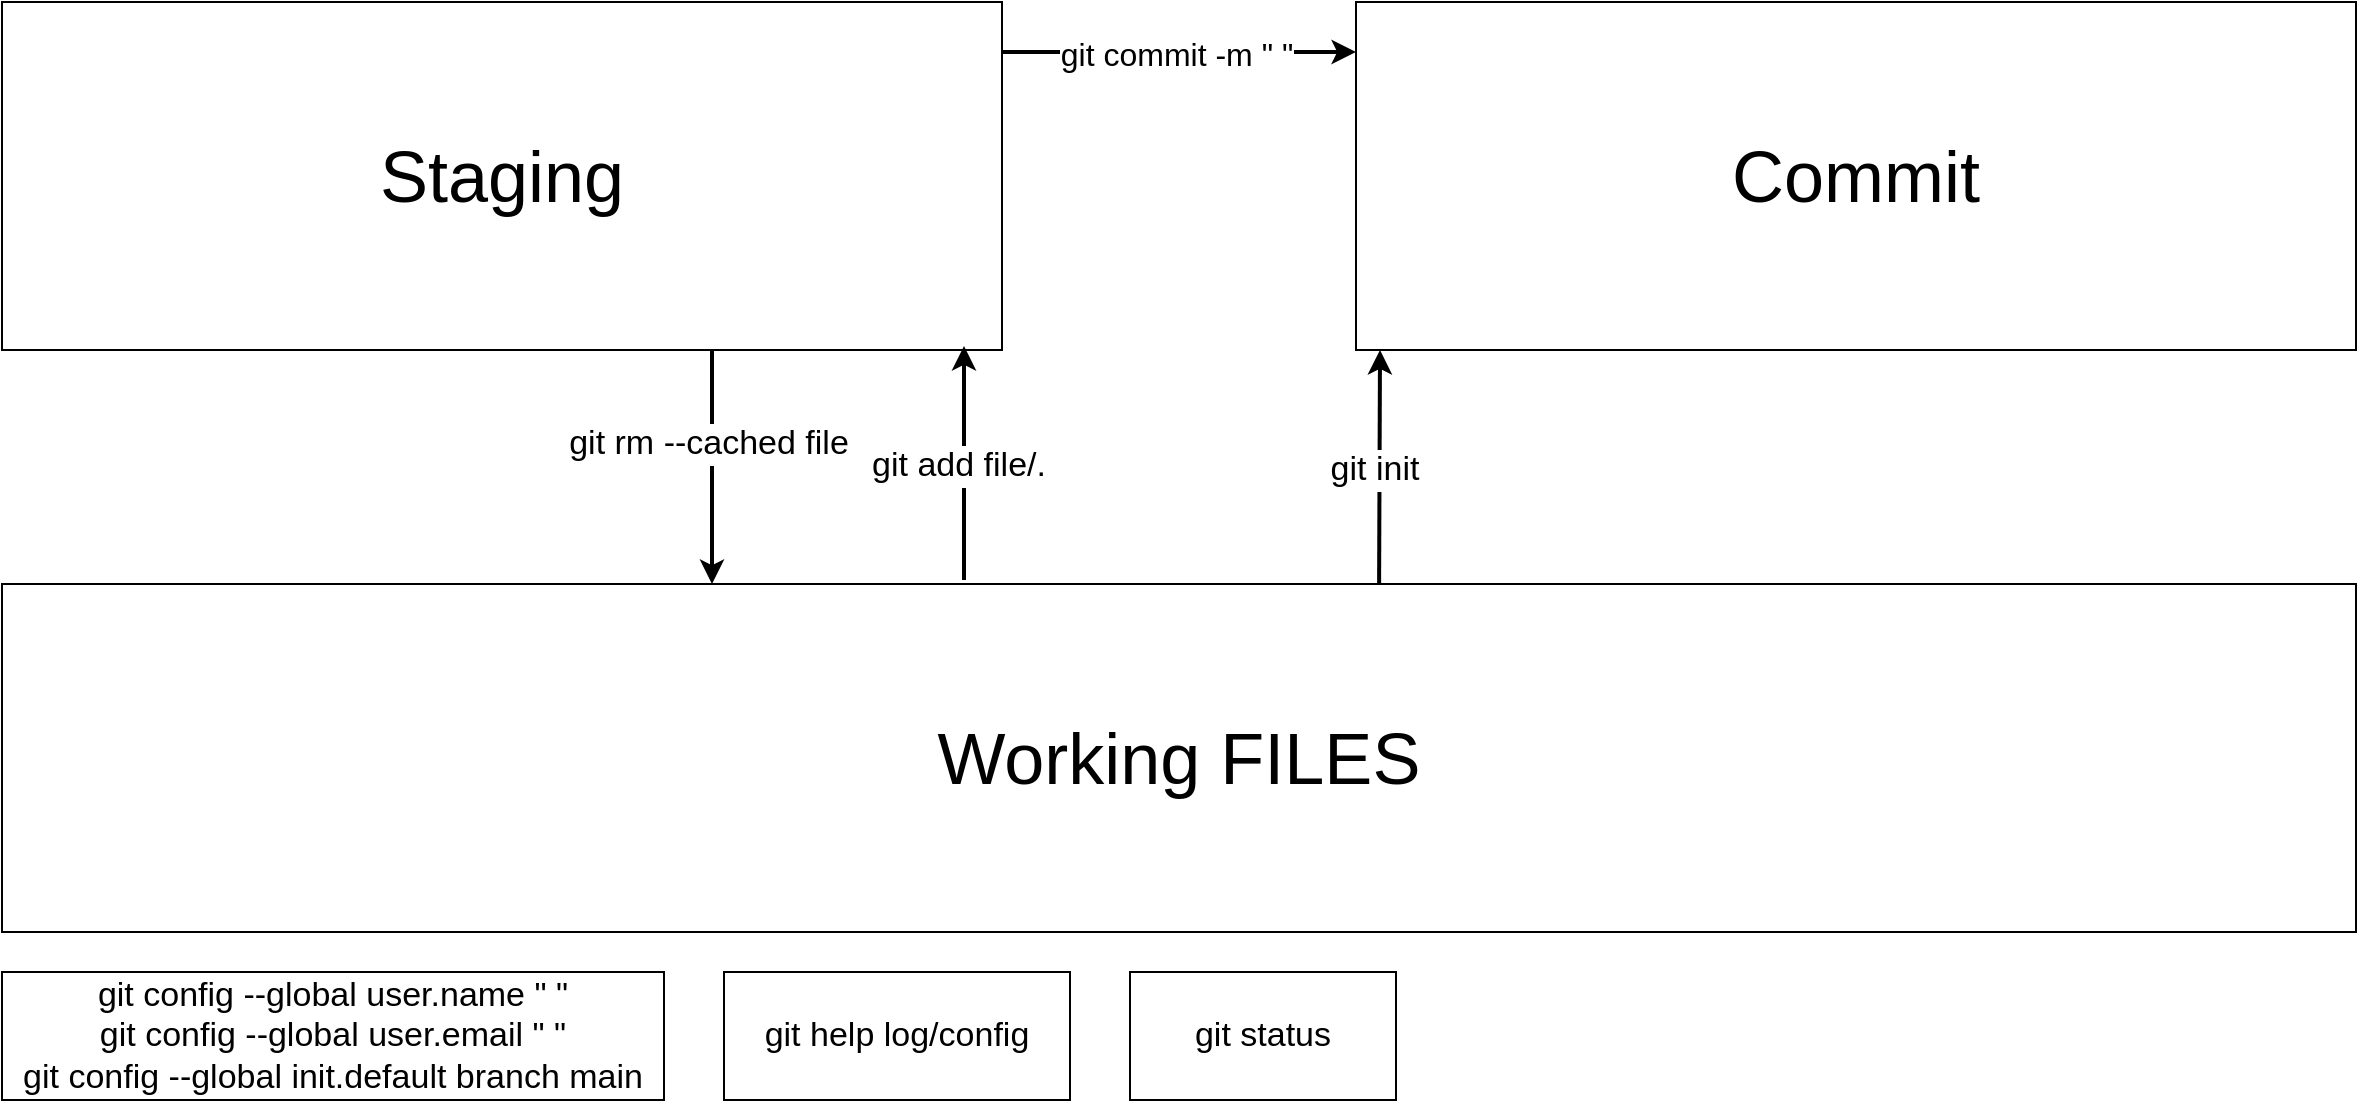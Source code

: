 <mxfile version="27.1.4">
  <diagram name="第 1 页" id="GgkxnlQXzHrn6yfhAk_E">
    <mxGraphModel dx="1565" dy="854" grid="0" gridSize="10" guides="1" tooltips="1" connect="1" arrows="1" fold="1" page="1" pageScale="1" pageWidth="1920" pageHeight="1200" math="0" shadow="0">
      <root>
        <mxCell id="0" />
        <mxCell id="1" parent="0" />
        <mxCell id="Thgo0oSLKI5nVbTJPh4o-1" value="Working FILES" style="rounded=0;whiteSpace=wrap;html=1;fontSize=36;" vertex="1" parent="1">
          <mxGeometry x="321" y="735" width="1177" height="174" as="geometry" />
        </mxCell>
        <mxCell id="Thgo0oSLKI5nVbTJPh4o-5" value="git config --global user.name &quot; &quot;&lt;div&gt;git config --global user.email &quot; &quot;&lt;/div&gt;&lt;div&gt;git config --global init.default branch main&lt;/div&gt;" style="rounded=0;whiteSpace=wrap;html=1;fontSize=17;" vertex="1" parent="1">
          <mxGeometry x="321" y="929" width="331" height="64" as="geometry" />
        </mxCell>
        <mxCell id="Thgo0oSLKI5nVbTJPh4o-7" value="git help log/config" style="rounded=0;whiteSpace=wrap;html=1;fontSize=17;" vertex="1" parent="1">
          <mxGeometry x="682" y="929" width="173" height="64" as="geometry" />
        </mxCell>
        <mxCell id="Thgo0oSLKI5nVbTJPh4o-8" value="Staging" style="rounded=0;whiteSpace=wrap;html=1;fontSize=36;" vertex="1" parent="1">
          <mxGeometry x="321" y="444" width="500" height="174" as="geometry" />
        </mxCell>
        <mxCell id="Thgo0oSLKI5nVbTJPh4o-9" value="Commit" style="rounded=0;whiteSpace=wrap;html=1;fontSize=36;" vertex="1" parent="1">
          <mxGeometry x="998" y="444" width="500" height="174" as="geometry" />
        </mxCell>
        <mxCell id="Thgo0oSLKI5nVbTJPh4o-13" value="" style="endArrow=classic;html=1;rounded=1;entryX=0;entryY=1;entryDx=0;entryDy=0;curved=0;jumpStyle=arc;strokeWidth=2;exitX=0.585;exitY=0;exitDx=0;exitDy=0;exitPerimeter=0;" edge="1" parent="1" source="Thgo0oSLKI5nVbTJPh4o-1">
          <mxGeometry width="50" height="50" relative="1" as="geometry">
            <mxPoint x="1010" y="683" as="sourcePoint" />
            <mxPoint x="1010" y="618" as="targetPoint" />
          </mxGeometry>
        </mxCell>
        <mxCell id="Thgo0oSLKI5nVbTJPh4o-16" value="git init" style="edgeLabel;html=1;align=center;verticalAlign=middle;resizable=0;points=[];fontSize=17;" vertex="1" connectable="0" parent="Thgo0oSLKI5nVbTJPh4o-13">
          <mxGeometry x="-0.026" y="3" relative="1" as="geometry">
            <mxPoint as="offset" />
          </mxGeometry>
        </mxCell>
        <mxCell id="Thgo0oSLKI5nVbTJPh4o-14" value="" style="endArrow=classic;html=1;rounded=1;entryX=0;entryY=1;entryDx=0;entryDy=0;curved=0;jumpStyle=arc;strokeWidth=2;exitX=0.585;exitY=0;exitDx=0;exitDy=0;exitPerimeter=0;" edge="1" parent="1">
          <mxGeometry width="50" height="50" relative="1" as="geometry">
            <mxPoint x="676" y="618" as="sourcePoint" />
            <mxPoint x="676" y="735" as="targetPoint" />
          </mxGeometry>
        </mxCell>
        <mxCell id="Thgo0oSLKI5nVbTJPh4o-22" value="git rm --cached file" style="edgeLabel;html=1;align=center;verticalAlign=middle;resizable=0;points=[];fontSize=17;" vertex="1" connectable="0" parent="Thgo0oSLKI5nVbTJPh4o-14">
          <mxGeometry x="-0.197" y="-2" relative="1" as="geometry">
            <mxPoint as="offset" />
          </mxGeometry>
        </mxCell>
        <mxCell id="Thgo0oSLKI5nVbTJPh4o-17" value="git status" style="rounded=0;whiteSpace=wrap;html=1;fontSize=17;" vertex="1" parent="1">
          <mxGeometry x="885" y="929" width="133" height="64" as="geometry" />
        </mxCell>
        <mxCell id="Thgo0oSLKI5nVbTJPh4o-18" value="" style="endArrow=classic;html=1;rounded=1;entryX=0;entryY=1;entryDx=0;entryDy=0;curved=0;jumpStyle=arc;strokeWidth=2;exitX=0.585;exitY=0;exitDx=0;exitDy=0;exitPerimeter=0;" edge="1" parent="1">
          <mxGeometry width="50" height="50" relative="1" as="geometry">
            <mxPoint x="802" y="733" as="sourcePoint" />
            <mxPoint x="802" y="616" as="targetPoint" />
          </mxGeometry>
        </mxCell>
        <mxCell id="Thgo0oSLKI5nVbTJPh4o-19" value="git add file/." style="edgeLabel;html=1;align=center;verticalAlign=middle;resizable=0;points=[];fontSize=17;" vertex="1" connectable="0" parent="Thgo0oSLKI5nVbTJPh4o-18">
          <mxGeometry x="-0.026" y="3" relative="1" as="geometry">
            <mxPoint as="offset" />
          </mxGeometry>
        </mxCell>
        <mxCell id="Thgo0oSLKI5nVbTJPh4o-23" value="" style="endArrow=classic;html=1;rounded=0;entryX=0;entryY=0;entryDx=0;entryDy=0;strokeWidth=2;" edge="1" parent="1">
          <mxGeometry width="50" height="50" relative="1" as="geometry">
            <mxPoint x="821" y="469" as="sourcePoint" />
            <mxPoint x="998" y="469" as="targetPoint" />
          </mxGeometry>
        </mxCell>
        <mxCell id="Thgo0oSLKI5nVbTJPh4o-25" value="git commit -m &quot; &quot;" style="edgeLabel;html=1;align=center;verticalAlign=middle;resizable=0;points=[];fontSize=16;" vertex="1" connectable="0" parent="Thgo0oSLKI5nVbTJPh4o-23">
          <mxGeometry x="-0.017" y="-1" relative="1" as="geometry">
            <mxPoint as="offset" />
          </mxGeometry>
        </mxCell>
      </root>
    </mxGraphModel>
  </diagram>
</mxfile>
